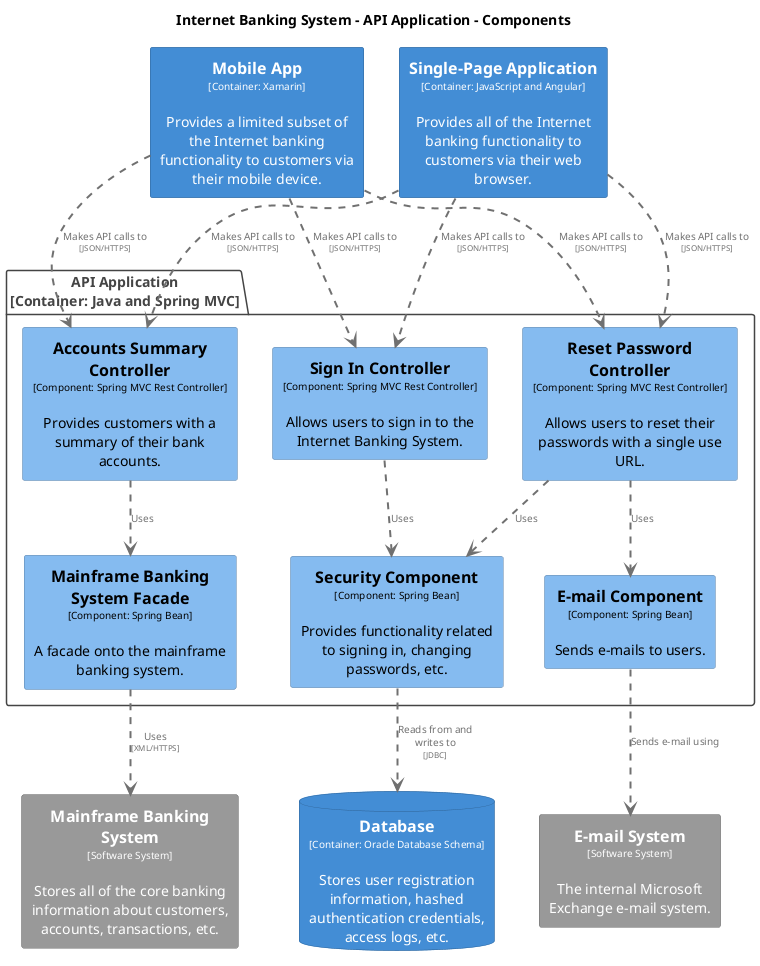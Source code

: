 @startuml
title Internet Banking System - API Application - Components

top to bottom direction

skinparam {
  shadowing false
  arrowFontSize 10
  defaultTextAlignment center
  wrapWidth 200
  maxMessageSize 100
}

hide stereotype

skinparam rectangle<<InternetBankingSystem.APIApplication.AccountsSummaryController>> {
  BackgroundColor #85bbf0
  FontColor #000000
  BorderColor #5d82a8
}
skinparam database<<InternetBankingSystem.Database>> {
  BackgroundColor #438dd5
  FontColor #ffffff
  BorderColor #2e6295
}
skinparam rectangle<<InternetBankingSystem.APIApplication.EmailComponent>> {
  BackgroundColor #85bbf0
  FontColor #000000
  BorderColor #5d82a8
}
skinparam rectangle<<EmailSystem>> {
  BackgroundColor #999999
  FontColor #ffffff
  BorderColor #6b6b6b
}
skinparam rectangle<<MainframeBankingSystem>> {
  BackgroundColor #999999
  FontColor #ffffff
  BorderColor #6b6b6b
}
skinparam rectangle<<InternetBankingSystem.APIApplication.MainframeBankingSystemFacade>> {
  BackgroundColor #85bbf0
  FontColor #000000
  BorderColor #5d82a8
}
skinparam rectangle<<InternetBankingSystem.MobileApp>> {
  BackgroundColor #438dd5
  FontColor #ffffff
  BorderColor #2e6295
}
skinparam rectangle<<InternetBankingSystem.APIApplication.ResetPasswordController>> {
  BackgroundColor #85bbf0
  FontColor #000000
  BorderColor #5d82a8
}
skinparam rectangle<<InternetBankingSystem.APIApplication.SecurityComponent>> {
  BackgroundColor #85bbf0
  FontColor #000000
  BorderColor #5d82a8
}
skinparam rectangle<<InternetBankingSystem.APIApplication.SignInController>> {
  BackgroundColor #85bbf0
  FontColor #000000
  BorderColor #5d82a8
}
skinparam rectangle<<InternetBankingSystem.SinglePageApplication>> {
  BackgroundColor #438dd5
  FontColor #ffffff
  BorderColor #2e6295
}

rectangle "==Mainframe Banking System\n<size:10>[Software System]</size>\n\nStores all of the core banking information about customers, accounts, transactions, etc." <<MainframeBankingSystem>> as MainframeBankingSystem
rectangle "==Single-Page Application\n<size:10>[Container: JavaScript and Angular]</size>\n\nProvides all of the Internet banking functionality to customers via their web browser." <<InternetBankingSystem.SinglePageApplication>> as InternetBankingSystem.SinglePageApplication
rectangle "==E-mail System\n<size:10>[Software System]</size>\n\nThe internal Microsoft Exchange e-mail system." <<EmailSystem>> as EmailSystem
rectangle "==Mobile App\n<size:10>[Container: Xamarin]</size>\n\nProvides a limited subset of the Internet banking functionality to customers via their mobile device." <<InternetBankingSystem.MobileApp>> as InternetBankingSystem.MobileApp
database "==Database\n<size:10>[Container: Oracle Database Schema]</size>\n\nStores user registration information, hashed authentication credentials, access logs, etc." <<InternetBankingSystem.Database>> as InternetBankingSystem.Database

package "API Application\n[Container: Java and Spring MVC]" <<InternetBankingSystem.APIApplication>> {
  skinparam PackageBorderColor<<InternetBankingSystem.APIApplication>> #444444
  skinparam PackageFontColor<<InternetBankingSystem.APIApplication>> #444444

  rectangle "==Sign In Controller\n<size:10>[Component: Spring MVC Rest Controller]</size>\n\nAllows users to sign in to the Internet Banking System." <<InternetBankingSystem.APIApplication.SignInController>> as InternetBankingSystem.APIApplication.SignInController
  rectangle "==Accounts Summary Controller\n<size:10>[Component: Spring MVC Rest Controller]</size>\n\nProvides customers with a summary of their bank accounts." <<InternetBankingSystem.APIApplication.AccountsSummaryController>> as InternetBankingSystem.APIApplication.AccountsSummaryController
  rectangle "==Reset Password Controller\n<size:10>[Component: Spring MVC Rest Controller]</size>\n\nAllows users to reset their passwords with a single use URL." <<InternetBankingSystem.APIApplication.ResetPasswordController>> as InternetBankingSystem.APIApplication.ResetPasswordController
  rectangle "==Security Component\n<size:10>[Component: Spring Bean]</size>\n\nProvides functionality related to signing in, changing passwords, etc." <<InternetBankingSystem.APIApplication.SecurityComponent>> as InternetBankingSystem.APIApplication.SecurityComponent
  rectangle "==Mainframe Banking System Facade\n<size:10>[Component: Spring Bean]</size>\n\nA facade onto the mainframe banking system." <<InternetBankingSystem.APIApplication.MainframeBankingSystemFacade>> as InternetBankingSystem.APIApplication.MainframeBankingSystemFacade
  rectangle "==E-mail Component\n<size:10>[Component: Spring Bean]</size>\n\nSends e-mails to users." <<InternetBankingSystem.APIApplication.EmailComponent>> as InternetBankingSystem.APIApplication.EmailComponent
}

InternetBankingSystem.SinglePageApplication .[#707070,thickness=2].> InternetBankingSystem.APIApplication.SignInController : "<color:#707070>Makes API calls to\n<color:#707070><size:8>[JSON/HTTPS]</size>"
InternetBankingSystem.SinglePageApplication .[#707070,thickness=2].> InternetBankingSystem.APIApplication.ResetPasswordController : "<color:#707070>Makes API calls to\n<color:#707070><size:8>[JSON/HTTPS]</size>"
InternetBankingSystem.SinglePageApplication .[#707070,thickness=2].> InternetBankingSystem.APIApplication.AccountsSummaryController : "<color:#707070>Makes API calls to\n<color:#707070><size:8>[JSON/HTTPS]</size>"
InternetBankingSystem.MobileApp .[#707070,thickness=2].> InternetBankingSystem.APIApplication.SignInController : "<color:#707070>Makes API calls to\n<color:#707070><size:8>[JSON/HTTPS]</size>"
InternetBankingSystem.MobileApp .[#707070,thickness=2].> InternetBankingSystem.APIApplication.ResetPasswordController : "<color:#707070>Makes API calls to\n<color:#707070><size:8>[JSON/HTTPS]</size>"
InternetBankingSystem.MobileApp .[#707070,thickness=2].> InternetBankingSystem.APIApplication.AccountsSummaryController : "<color:#707070>Makes API calls to\n<color:#707070><size:8>[JSON/HTTPS]</size>"
InternetBankingSystem.APIApplication.SignInController .[#707070,thickness=2].> InternetBankingSystem.APIApplication.SecurityComponent : "<color:#707070>Uses"
InternetBankingSystem.APIApplication.AccountsSummaryController .[#707070,thickness=2].> InternetBankingSystem.APIApplication.MainframeBankingSystemFacade : "<color:#707070>Uses"
InternetBankingSystem.APIApplication.ResetPasswordController .[#707070,thickness=2].> InternetBankingSystem.APIApplication.SecurityComponent : "<color:#707070>Uses"
InternetBankingSystem.APIApplication.ResetPasswordController .[#707070,thickness=2].> InternetBankingSystem.APIApplication.EmailComponent : "<color:#707070>Uses"
InternetBankingSystem.APIApplication.SecurityComponent .[#707070,thickness=2].> InternetBankingSystem.Database : "<color:#707070>Reads from and writes to\n<color:#707070><size:8>[JDBC]</size>"
InternetBankingSystem.APIApplication.MainframeBankingSystemFacade .[#707070,thickness=2].> MainframeBankingSystem : "<color:#707070>Uses\n<color:#707070><size:8>[XML/HTTPS]</size>"
InternetBankingSystem.APIApplication.EmailComponent .[#707070,thickness=2].> EmailSystem : "<color:#707070>Sends e-mail using"
@enduml